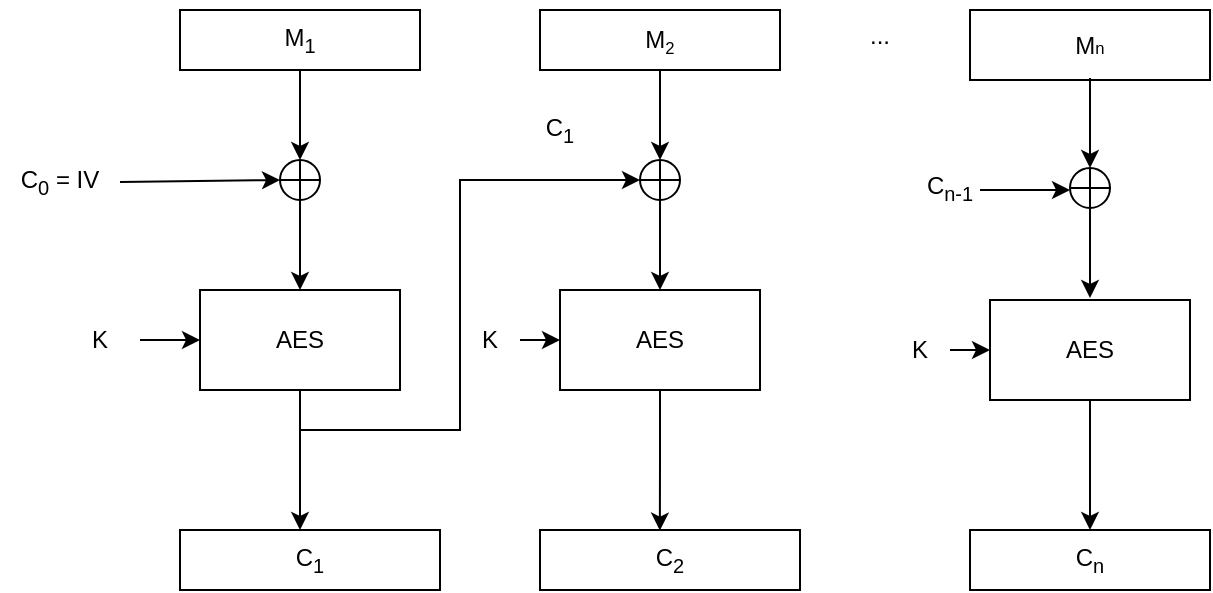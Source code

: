 <mxfile version="22.1.7" type="device" pages="2">
  <diagram name="Encrypt" id="o71IDkHV3ZvDwMHHaNhy">
    <mxGraphModel dx="837" dy="753" grid="1" gridSize="10" guides="1" tooltips="1" connect="1" arrows="1" fold="1" page="1" pageScale="1" pageWidth="850" pageHeight="1100" math="0" shadow="0">
      <root>
        <mxCell id="0" />
        <mxCell id="1" parent="0" />
        <mxCell id="7T_0Ri3ZbX09s26zW6ti-1" value="M&lt;sub&gt;1&lt;/sub&gt;" style="rounded=0;whiteSpace=wrap;html=1;" parent="1" vertex="1">
          <mxGeometry x="110" y="80" width="120" height="30" as="geometry" />
        </mxCell>
        <mxCell id="7T_0Ri3ZbX09s26zW6ti-2" value="M&lt;span style=&quot;font-size: 10px;&quot;&gt;&lt;sub&gt;2&lt;/sub&gt;&lt;/span&gt;" style="rounded=0;whiteSpace=wrap;html=1;" parent="1" vertex="1">
          <mxGeometry x="290" y="80" width="120" height="30" as="geometry" />
        </mxCell>
        <mxCell id="7T_0Ri3ZbX09s26zW6ti-3" value="M&lt;span style=&quot;font-size: 8.333px;&quot;&gt;n&lt;/span&gt;" style="rounded=0;whiteSpace=wrap;html=1;" parent="1" vertex="1">
          <mxGeometry x="505" y="80" width="120" height="35" as="geometry" />
        </mxCell>
        <mxCell id="7T_0Ri3ZbX09s26zW6ti-4" value="..." style="text;html=1;strokeColor=none;fillColor=none;align=center;verticalAlign=middle;whiteSpace=wrap;rounded=0;" parent="1" vertex="1">
          <mxGeometry x="430" y="75" width="60" height="35" as="geometry" />
        </mxCell>
        <mxCell id="7T_0Ri3ZbX09s26zW6ti-14" value="C&lt;sub&gt;0&lt;/sub&gt; = IV" style="text;html=1;strokeColor=none;fillColor=none;align=center;verticalAlign=middle;whiteSpace=wrap;rounded=0;" parent="1" vertex="1">
          <mxGeometry x="20" y="151" width="60" height="30" as="geometry" />
        </mxCell>
        <mxCell id="7T_0Ri3ZbX09s26zW6ti-15" value="" style="verticalLabelPosition=bottom;verticalAlign=top;html=1;shape=mxgraph.flowchart.summing_function;" parent="1" vertex="1">
          <mxGeometry x="160" y="155" width="20" height="20" as="geometry" />
        </mxCell>
        <mxCell id="7T_0Ri3ZbX09s26zW6ti-45" style="edgeStyle=orthogonalEdgeStyle;rounded=0;orthogonalLoop=1;jettySize=auto;html=1;" parent="1" source="7T_0Ri3ZbX09s26zW6ti-16" target="7T_0Ri3ZbX09s26zW6ti-41" edge="1">
          <mxGeometry relative="1" as="geometry">
            <Array as="points">
              <mxPoint x="170" y="320" />
              <mxPoint x="170" y="320" />
            </Array>
          </mxGeometry>
        </mxCell>
        <mxCell id="7T_0Ri3ZbX09s26zW6ti-16" value="AES" style="rounded=0;whiteSpace=wrap;html=1;" parent="1" vertex="1">
          <mxGeometry x="120" y="220" width="100" height="50" as="geometry" />
        </mxCell>
        <mxCell id="7T_0Ri3ZbX09s26zW6ti-18" value="" style="endArrow=classic;html=1;rounded=0;exitX=1;exitY=0.5;exitDx=0;exitDy=0;entryX=0;entryY=0.5;entryDx=0;entryDy=0;entryPerimeter=0;" parent="1" source="7T_0Ri3ZbX09s26zW6ti-14" target="7T_0Ri3ZbX09s26zW6ti-15" edge="1">
          <mxGeometry width="50" height="50" relative="1" as="geometry">
            <mxPoint x="270" y="200" as="sourcePoint" />
            <mxPoint x="320" y="150" as="targetPoint" />
          </mxGeometry>
        </mxCell>
        <mxCell id="7T_0Ri3ZbX09s26zW6ti-19" value="" style="endArrow=classic;html=1;rounded=0;exitX=0.5;exitY=1;exitDx=0;exitDy=0;entryX=0.5;entryY=0;entryDx=0;entryDy=0;entryPerimeter=0;" parent="1" source="7T_0Ri3ZbX09s26zW6ti-1" target="7T_0Ri3ZbX09s26zW6ti-15" edge="1">
          <mxGeometry width="50" height="50" relative="1" as="geometry">
            <mxPoint x="270" y="200" as="sourcePoint" />
            <mxPoint x="320" y="150" as="targetPoint" />
          </mxGeometry>
        </mxCell>
        <mxCell id="7T_0Ri3ZbX09s26zW6ti-20" value="" style="endArrow=classic;html=1;rounded=0;entryX=0;entryY=0.5;entryDx=0;entryDy=0;" parent="1" edge="1">
          <mxGeometry width="50" height="50" relative="1" as="geometry">
            <mxPoint x="90" y="245" as="sourcePoint" />
            <mxPoint x="120" y="245" as="targetPoint" />
          </mxGeometry>
        </mxCell>
        <mxCell id="7T_0Ri3ZbX09s26zW6ti-21" value="K" style="text;html=1;strokeColor=none;fillColor=none;align=center;verticalAlign=middle;whiteSpace=wrap;rounded=0;" parent="1" vertex="1">
          <mxGeometry x="50" y="230" width="40" height="30" as="geometry" />
        </mxCell>
        <mxCell id="7T_0Ri3ZbX09s26zW6ti-22" value="" style="endArrow=classic;html=1;rounded=0;exitX=0.5;exitY=1;exitDx=0;exitDy=0;exitPerimeter=0;entryX=0.5;entryY=0;entryDx=0;entryDy=0;" parent="1" source="7T_0Ri3ZbX09s26zW6ti-15" target="7T_0Ri3ZbX09s26zW6ti-16" edge="1">
          <mxGeometry width="50" height="50" relative="1" as="geometry">
            <mxPoint x="270" y="200" as="sourcePoint" />
            <mxPoint x="320" y="150" as="targetPoint" />
          </mxGeometry>
        </mxCell>
        <mxCell id="7T_0Ri3ZbX09s26zW6ti-46" style="edgeStyle=orthogonalEdgeStyle;rounded=0;orthogonalLoop=1;jettySize=auto;html=1;entryX=0.461;entryY=0.01;entryDx=0;entryDy=0;entryPerimeter=0;" parent="1" source="7T_0Ri3ZbX09s26zW6ti-24" target="7T_0Ri3ZbX09s26zW6ti-42" edge="1">
          <mxGeometry relative="1" as="geometry" />
        </mxCell>
        <mxCell id="7T_0Ri3ZbX09s26zW6ti-24" value="AES" style="rounded=0;whiteSpace=wrap;html=1;" parent="1" vertex="1">
          <mxGeometry x="300" y="220" width="100" height="50" as="geometry" />
        </mxCell>
        <mxCell id="7T_0Ri3ZbX09s26zW6ti-47" style="edgeStyle=orthogonalEdgeStyle;rounded=0;orthogonalLoop=1;jettySize=auto;html=1;entryX=0.5;entryY=0;entryDx=0;entryDy=0;" parent="1" source="7T_0Ri3ZbX09s26zW6ti-25" target="7T_0Ri3ZbX09s26zW6ti-43" edge="1">
          <mxGeometry relative="1" as="geometry" />
        </mxCell>
        <mxCell id="7T_0Ri3ZbX09s26zW6ti-25" value="AES" style="rounded=0;whiteSpace=wrap;html=1;" parent="1" vertex="1">
          <mxGeometry x="515" y="225" width="100" height="50" as="geometry" />
        </mxCell>
        <mxCell id="7T_0Ri3ZbX09s26zW6ti-26" value="K" style="text;html=1;strokeColor=none;fillColor=none;align=center;verticalAlign=middle;whiteSpace=wrap;rounded=0;" parent="1" vertex="1">
          <mxGeometry x="250" y="230" width="30" height="30" as="geometry" />
        </mxCell>
        <mxCell id="7T_0Ri3ZbX09s26zW6ti-27" value="K" style="text;html=1;strokeColor=none;fillColor=none;align=center;verticalAlign=middle;whiteSpace=wrap;rounded=0;" parent="1" vertex="1">
          <mxGeometry x="460" y="235" width="40" height="30" as="geometry" />
        </mxCell>
        <mxCell id="7T_0Ri3ZbX09s26zW6ti-28" value="" style="endArrow=classic;html=1;rounded=0;entryX=0;entryY=0.5;entryDx=0;entryDy=0;" parent="1" target="7T_0Ri3ZbX09s26zW6ti-24" edge="1">
          <mxGeometry width="50" height="50" relative="1" as="geometry">
            <mxPoint x="280" y="245" as="sourcePoint" />
            <mxPoint x="280" y="150" as="targetPoint" />
          </mxGeometry>
        </mxCell>
        <mxCell id="7T_0Ri3ZbX09s26zW6ti-29" value="" style="endArrow=classic;html=1;rounded=0;exitX=1;exitY=0.5;exitDx=0;exitDy=0;" parent="1" target="7T_0Ri3ZbX09s26zW6ti-25" edge="1">
          <mxGeometry width="50" height="50" relative="1" as="geometry">
            <mxPoint x="495" y="250" as="sourcePoint" />
            <mxPoint x="225" y="283" as="targetPoint" />
          </mxGeometry>
        </mxCell>
        <mxCell id="7T_0Ri3ZbX09s26zW6ti-38" value="" style="group" parent="1" vertex="1" connectable="0">
          <mxGeometry x="340" y="110" width="20" height="110" as="geometry" />
        </mxCell>
        <mxCell id="7T_0Ri3ZbX09s26zW6ti-35" value="" style="endArrow=classic;html=1;rounded=0;exitX=0.5;exitY=1;exitDx=0;exitDy=0;entryX=0.5;entryY=0;entryDx=0;entryDy=0;entryPerimeter=0;" parent="7T_0Ri3ZbX09s26zW6ti-38" target="7T_0Ri3ZbX09s26zW6ti-36" edge="1">
          <mxGeometry width="50" height="50" relative="1" as="geometry">
            <mxPoint x="10" as="sourcePoint" />
            <mxPoint x="160" y="40" as="targetPoint" />
          </mxGeometry>
        </mxCell>
        <mxCell id="7T_0Ri3ZbX09s26zW6ti-36" value="" style="verticalLabelPosition=bottom;verticalAlign=top;html=1;shape=mxgraph.flowchart.summing_function;" parent="7T_0Ri3ZbX09s26zW6ti-38" vertex="1">
          <mxGeometry y="45" width="20" height="20" as="geometry" />
        </mxCell>
        <mxCell id="7T_0Ri3ZbX09s26zW6ti-37" value="" style="endArrow=classic;html=1;rounded=0;exitX=0.5;exitY=1;exitDx=0;exitDy=0;exitPerimeter=0;entryX=0.5;entryY=0;entryDx=0;entryDy=0;" parent="7T_0Ri3ZbX09s26zW6ti-38" source="7T_0Ri3ZbX09s26zW6ti-36" edge="1">
          <mxGeometry width="50" height="50" relative="1" as="geometry">
            <mxPoint x="110" y="90" as="sourcePoint" />
            <mxPoint x="10" y="110" as="targetPoint" />
          </mxGeometry>
        </mxCell>
        <mxCell id="7T_0Ri3ZbX09s26zW6ti-41" value="C&lt;sub&gt;1&lt;/sub&gt;" style="rounded=0;whiteSpace=wrap;html=1;" parent="1" vertex="1">
          <mxGeometry x="110" y="340" width="130" height="30" as="geometry" />
        </mxCell>
        <mxCell id="7T_0Ri3ZbX09s26zW6ti-42" value="C&lt;sub&gt;2&lt;/sub&gt;" style="rounded=0;whiteSpace=wrap;html=1;" parent="1" vertex="1">
          <mxGeometry x="290" y="340" width="130" height="30" as="geometry" />
        </mxCell>
        <mxCell id="7T_0Ri3ZbX09s26zW6ti-43" value="C&lt;sub&gt;n&lt;/sub&gt;" style="rounded=0;whiteSpace=wrap;html=1;" parent="1" vertex="1">
          <mxGeometry x="505" y="340" width="120" height="30" as="geometry" />
        </mxCell>
        <mxCell id="7T_0Ri3ZbX09s26zW6ti-48" value="" style="group" parent="1" vertex="1" connectable="0">
          <mxGeometry x="555" y="114" width="20" height="110" as="geometry" />
        </mxCell>
        <mxCell id="7T_0Ri3ZbX09s26zW6ti-49" value="" style="endArrow=classic;html=1;rounded=0;exitX=0.5;exitY=1;exitDx=0;exitDy=0;entryX=0.5;entryY=0;entryDx=0;entryDy=0;entryPerimeter=0;" parent="7T_0Ri3ZbX09s26zW6ti-48" target="7T_0Ri3ZbX09s26zW6ti-50" edge="1">
          <mxGeometry width="50" height="50" relative="1" as="geometry">
            <mxPoint x="10" as="sourcePoint" />
            <mxPoint x="160" y="40" as="targetPoint" />
          </mxGeometry>
        </mxCell>
        <mxCell id="7T_0Ri3ZbX09s26zW6ti-50" value="" style="verticalLabelPosition=bottom;verticalAlign=top;html=1;shape=mxgraph.flowchart.summing_function;" parent="7T_0Ri3ZbX09s26zW6ti-48" vertex="1">
          <mxGeometry y="45" width="20" height="20" as="geometry" />
        </mxCell>
        <mxCell id="7T_0Ri3ZbX09s26zW6ti-51" value="" style="endArrow=classic;html=1;rounded=0;exitX=0.5;exitY=1;exitDx=0;exitDy=0;exitPerimeter=0;entryX=0.5;entryY=0;entryDx=0;entryDy=0;" parent="7T_0Ri3ZbX09s26zW6ti-48" source="7T_0Ri3ZbX09s26zW6ti-50" edge="1">
          <mxGeometry width="50" height="50" relative="1" as="geometry">
            <mxPoint x="110" y="90" as="sourcePoint" />
            <mxPoint x="10" y="110" as="targetPoint" />
          </mxGeometry>
        </mxCell>
        <mxCell id="7T_0Ri3ZbX09s26zW6ti-55" style="edgeStyle=orthogonalEdgeStyle;rounded=0;orthogonalLoop=1;jettySize=auto;html=1;entryX=0;entryY=0.5;entryDx=0;entryDy=0;entryPerimeter=0;" parent="1" source="7T_0Ri3ZbX09s26zW6ti-16" target="7T_0Ri3ZbX09s26zW6ti-36" edge="1">
          <mxGeometry relative="1" as="geometry">
            <Array as="points">
              <mxPoint x="170" y="290" />
              <mxPoint x="250" y="290" />
              <mxPoint x="250" y="165" />
            </Array>
          </mxGeometry>
        </mxCell>
        <mxCell id="ZEX6KtnuvBcWyt1rVBs4-1" value="" style="endArrow=classic;html=1;rounded=0;" parent="1" edge="1">
          <mxGeometry width="50" height="50" relative="1" as="geometry">
            <mxPoint x="510" y="170" as="sourcePoint" />
            <mxPoint x="555" y="170" as="targetPoint" />
          </mxGeometry>
        </mxCell>
        <mxCell id="ZEX6KtnuvBcWyt1rVBs4-2" value="C&lt;sub style=&quot;border-color: var(--border-color);&quot;&gt;n-1&lt;/sub&gt;" style="text;html=1;strokeColor=none;fillColor=none;align=center;verticalAlign=middle;whiteSpace=wrap;rounded=0;" parent="1" vertex="1">
          <mxGeometry x="475" y="154" width="40" height="30" as="geometry" />
        </mxCell>
        <mxCell id="jM3uo1a4G34x2edrjBwO-1" value="C&lt;sub style=&quot;border-color: var(--border-color);&quot;&gt;1&lt;/sub&gt;" style="text;html=1;strokeColor=none;fillColor=none;align=center;verticalAlign=middle;whiteSpace=wrap;rounded=0;" vertex="1" parent="1">
          <mxGeometry x="280" y="125" width="40" height="30" as="geometry" />
        </mxCell>
      </root>
    </mxGraphModel>
  </diagram>
  <diagram id="V-0V9B5wcuyhwd2LUnUV" name="Decrypt">
    <mxGraphModel dx="837" dy="753" grid="1" gridSize="10" guides="1" tooltips="1" connect="1" arrows="1" fold="1" page="1" pageScale="1" pageWidth="850" pageHeight="1100" math="0" shadow="0">
      <root>
        <mxCell id="0" />
        <mxCell id="1" parent="0" />
        <mxCell id="fG_Hg0KZ-a5OGt1LmFdi-1" style="edgeStyle=orthogonalEdgeStyle;rounded=0;orthogonalLoop=1;jettySize=auto;html=1;" parent="1" target="fG_Hg0KZ-a5OGt1LmFdi-5" edge="1">
          <mxGeometry relative="1" as="geometry">
            <mxPoint x="240" y="160" as="sourcePoint" />
          </mxGeometry>
        </mxCell>
        <mxCell id="fG_Hg0KZ-a5OGt1LmFdi-2" style="edgeStyle=orthogonalEdgeStyle;rounded=0;orthogonalLoop=1;jettySize=auto;html=1;entryX=0.5;entryY=0;entryDx=0;entryDy=0;" parent="1" target="fG_Hg0KZ-a5OGt1LmFdi-10" edge="1">
          <mxGeometry relative="1" as="geometry">
            <mxPoint x="420" y="160" as="sourcePoint" />
          </mxGeometry>
        </mxCell>
        <mxCell id="fG_Hg0KZ-a5OGt1LmFdi-3" style="edgeStyle=orthogonalEdgeStyle;rounded=0;orthogonalLoop=1;jettySize=auto;html=1;" parent="1" target="fG_Hg0KZ-a5OGt1LmFdi-11" edge="1">
          <mxGeometry relative="1" as="geometry">
            <mxPoint x="644" y="165" as="sourcePoint" />
          </mxGeometry>
        </mxCell>
        <mxCell id="fG_Hg0KZ-a5OGt1LmFdi-4" value="" style="verticalLabelPosition=bottom;verticalAlign=top;html=1;shape=mxgraph.flowchart.summing_function;" parent="1" vertex="1">
          <mxGeometry x="230" y="335" width="20" height="20" as="geometry" />
        </mxCell>
        <mxCell id="fG_Hg0KZ-a5OGt1LmFdi-5" value="AES" style="rounded=0;whiteSpace=wrap;html=1;" parent="1" vertex="1">
          <mxGeometry x="190" y="240" width="100" height="50" as="geometry" />
        </mxCell>
        <mxCell id="fG_Hg0KZ-a5OGt1LmFdi-6" value="" style="endArrow=classic;html=1;rounded=0;exitX=0.5;exitY=1;exitDx=0;exitDy=0;entryX=0.5;entryY=0;entryDx=0;entryDy=0;entryPerimeter=0;" parent="1" target="fG_Hg0KZ-a5OGt1LmFdi-4" edge="1">
          <mxGeometry width="50" height="50" relative="1" as="geometry">
            <mxPoint x="240" y="290" as="sourcePoint" />
            <mxPoint x="390" y="330" as="targetPoint" />
          </mxGeometry>
        </mxCell>
        <mxCell id="fG_Hg0KZ-a5OGt1LmFdi-7" value="" style="endArrow=classic;html=1;rounded=0;exitX=1;exitY=0.5;exitDx=0;exitDy=0;entryX=0;entryY=0.5;entryDx=0;entryDy=0;" parent="1" edge="1">
          <mxGeometry width="50" height="50" relative="1" as="geometry">
            <mxPoint x="130" y="264.58" as="sourcePoint" />
            <mxPoint x="190" y="265" as="targetPoint" />
          </mxGeometry>
        </mxCell>
        <mxCell id="fG_Hg0KZ-a5OGt1LmFdi-8" value="K" style="text;html=1;strokeColor=none;fillColor=none;align=center;verticalAlign=middle;whiteSpace=wrap;rounded=0;" parent="1" vertex="1">
          <mxGeometry x="80" y="250" width="60" height="30" as="geometry" />
        </mxCell>
        <mxCell id="fG_Hg0KZ-a5OGt1LmFdi-9" value="" style="endArrow=classic;html=1;rounded=0;exitX=0.5;exitY=1;exitDx=0;exitDy=0;exitPerimeter=0;entryX=0.5;entryY=0;entryDx=0;entryDy=0;" parent="1" source="fG_Hg0KZ-a5OGt1LmFdi-4" edge="1">
          <mxGeometry width="50" height="50" relative="1" as="geometry">
            <mxPoint x="340" y="380" as="sourcePoint" />
            <mxPoint x="240" y="400" as="targetPoint" />
          </mxGeometry>
        </mxCell>
        <mxCell id="fG_Hg0KZ-a5OGt1LmFdi-10" value="AES" style="rounded=0;whiteSpace=wrap;html=1;" parent="1" vertex="1">
          <mxGeometry x="370" y="240" width="100" height="50" as="geometry" />
        </mxCell>
        <mxCell id="fG_Hg0KZ-a5OGt1LmFdi-11" value="AES" style="rounded=0;whiteSpace=wrap;html=1;" parent="1" vertex="1">
          <mxGeometry x="594" y="245" width="100" height="50" as="geometry" />
        </mxCell>
        <mxCell id="fG_Hg0KZ-a5OGt1LmFdi-12" value="K" style="text;html=1;strokeColor=none;fillColor=none;align=center;verticalAlign=middle;whiteSpace=wrap;rounded=0;" parent="1" vertex="1">
          <mxGeometry x="320" y="250" width="30" height="30" as="geometry" />
        </mxCell>
        <mxCell id="fG_Hg0KZ-a5OGt1LmFdi-13" value="K" style="text;html=1;strokeColor=none;fillColor=none;align=center;verticalAlign=middle;whiteSpace=wrap;rounded=0;" parent="1" vertex="1">
          <mxGeometry x="539" y="255" width="40" height="30" as="geometry" />
        </mxCell>
        <mxCell id="fG_Hg0KZ-a5OGt1LmFdi-14" value="" style="endArrow=classic;html=1;rounded=0;entryX=0;entryY=0.5;entryDx=0;entryDy=0;" parent="1" target="fG_Hg0KZ-a5OGt1LmFdi-10" edge="1">
          <mxGeometry width="50" height="50" relative="1" as="geometry">
            <mxPoint x="350" y="265" as="sourcePoint" />
            <mxPoint x="350" y="170" as="targetPoint" />
          </mxGeometry>
        </mxCell>
        <mxCell id="fG_Hg0KZ-a5OGt1LmFdi-15" value="" style="endArrow=classic;html=1;rounded=0;exitX=1;exitY=0.5;exitDx=0;exitDy=0;" parent="1" target="fG_Hg0KZ-a5OGt1LmFdi-11" edge="1">
          <mxGeometry width="50" height="50" relative="1" as="geometry">
            <mxPoint x="574" y="270" as="sourcePoint" />
            <mxPoint x="304" y="303" as="targetPoint" />
          </mxGeometry>
        </mxCell>
        <mxCell id="fG_Hg0KZ-a5OGt1LmFdi-16" value="M&lt;sub&gt;1&lt;/sub&gt;" style="rounded=0;whiteSpace=wrap;html=1;" parent="1" vertex="1">
          <mxGeometry x="180" y="405" width="120" height="30" as="geometry" />
        </mxCell>
        <mxCell id="fG_Hg0KZ-a5OGt1LmFdi-17" value="M&lt;sub&gt;2&lt;/sub&gt;" style="rounded=0;whiteSpace=wrap;html=1;" parent="1" vertex="1">
          <mxGeometry x="360" y="405" width="120" height="30" as="geometry" />
        </mxCell>
        <mxCell id="fG_Hg0KZ-a5OGt1LmFdi-18" value="M&lt;sub&gt;n&lt;/sub&gt;" style="rounded=0;whiteSpace=wrap;html=1;" parent="1" vertex="1">
          <mxGeometry x="584" y="405" width="120" height="30" as="geometry" />
        </mxCell>
        <mxCell id="fG_Hg0KZ-a5OGt1LmFdi-19" value="" style="endArrow=classic;html=1;rounded=0;exitX=0.5;exitY=1;exitDx=0;exitDy=0;entryX=0.5;entryY=0;entryDx=0;entryDy=0;entryPerimeter=0;" parent="1" target="fG_Hg0KZ-a5OGt1LmFdi-20" edge="1">
          <mxGeometry width="50" height="50" relative="1" as="geometry">
            <mxPoint x="420" y="290" as="sourcePoint" />
            <mxPoint x="570" y="330" as="targetPoint" />
          </mxGeometry>
        </mxCell>
        <mxCell id="fG_Hg0KZ-a5OGt1LmFdi-20" value="" style="verticalLabelPosition=bottom;verticalAlign=top;html=1;shape=mxgraph.flowchart.summing_function;" parent="1" vertex="1">
          <mxGeometry x="410" y="335" width="20" height="20" as="geometry" />
        </mxCell>
        <mxCell id="fG_Hg0KZ-a5OGt1LmFdi-21" value="" style="endArrow=classic;html=1;rounded=0;exitX=0.5;exitY=1;exitDx=0;exitDy=0;exitPerimeter=0;entryX=0.5;entryY=0;entryDx=0;entryDy=0;" parent="1" source="fG_Hg0KZ-a5OGt1LmFdi-20" edge="1">
          <mxGeometry width="50" height="50" relative="1" as="geometry">
            <mxPoint x="520" y="380" as="sourcePoint" />
            <mxPoint x="420" y="400" as="targetPoint" />
          </mxGeometry>
        </mxCell>
        <mxCell id="fG_Hg0KZ-a5OGt1LmFdi-22" value="" style="endArrow=classic;html=1;rounded=0;exitX=0.5;exitY=1;exitDx=0;exitDy=0;entryX=0.5;entryY=0;entryDx=0;entryDy=0;entryPerimeter=0;" parent="1" target="fG_Hg0KZ-a5OGt1LmFdi-23" edge="1">
          <mxGeometry width="50" height="50" relative="1" as="geometry">
            <mxPoint x="644" y="295" as="sourcePoint" />
            <mxPoint x="794" y="335" as="targetPoint" />
          </mxGeometry>
        </mxCell>
        <mxCell id="fG_Hg0KZ-a5OGt1LmFdi-23" value="" style="verticalLabelPosition=bottom;verticalAlign=top;html=1;shape=mxgraph.flowchart.summing_function;" parent="1" vertex="1">
          <mxGeometry x="634" y="340" width="20" height="20" as="geometry" />
        </mxCell>
        <mxCell id="fG_Hg0KZ-a5OGt1LmFdi-24" value="" style="endArrow=classic;html=1;rounded=0;exitX=0.5;exitY=1;exitDx=0;exitDy=0;exitPerimeter=0;entryX=0.5;entryY=0;entryDx=0;entryDy=0;" parent="1" source="fG_Hg0KZ-a5OGt1LmFdi-23" edge="1">
          <mxGeometry width="50" height="50" relative="1" as="geometry">
            <mxPoint x="744" y="385" as="sourcePoint" />
            <mxPoint x="644" y="405" as="targetPoint" />
          </mxGeometry>
        </mxCell>
        <mxCell id="fG_Hg0KZ-a5OGt1LmFdi-25" style="edgeStyle=orthogonalEdgeStyle;rounded=0;orthogonalLoop=1;jettySize=auto;html=1;entryX=0;entryY=0.5;entryDx=0;entryDy=0;entryPerimeter=0;" parent="1" target="fG_Hg0KZ-a5OGt1LmFdi-20" edge="1">
          <mxGeometry relative="1" as="geometry">
            <Array as="points">
              <mxPoint x="240" y="190" />
              <mxPoint x="320" y="190" />
              <mxPoint x="320" y="345" />
            </Array>
            <mxPoint x="240" y="160" as="sourcePoint" />
          </mxGeometry>
        </mxCell>
        <mxCell id="fG_Hg0KZ-a5OGt1LmFdi-26" value="" style="endArrow=classic;html=1;rounded=0;" parent="1" edge="1">
          <mxGeometry width="50" height="50" relative="1" as="geometry">
            <mxPoint x="589" y="350" as="sourcePoint" />
            <mxPoint x="634" y="350" as="targetPoint" />
          </mxGeometry>
        </mxCell>
        <mxCell id="fG_Hg0KZ-a5OGt1LmFdi-27" value="C&lt;sub&gt;n-1&lt;/sub&gt;" style="text;html=1;strokeColor=none;fillColor=none;align=center;verticalAlign=middle;whiteSpace=wrap;rounded=0;" parent="1" vertex="1">
          <mxGeometry x="544" y="335" width="40" height="30" as="geometry" />
        </mxCell>
        <mxCell id="fG_Hg0KZ-a5OGt1LmFdi-28" value="C&lt;sub&gt;0&lt;/sub&gt; = IV" style="text;html=1;strokeColor=none;fillColor=none;align=center;verticalAlign=middle;whiteSpace=wrap;rounded=0;" parent="1" vertex="1">
          <mxGeometry x="90" y="330" width="60" height="30" as="geometry" />
        </mxCell>
        <mxCell id="fG_Hg0KZ-a5OGt1LmFdi-29" value="" style="endArrow=classic;html=1;rounded=0;exitX=1;exitY=0.5;exitDx=0;exitDy=0;entryX=0;entryY=0.5;entryDx=0;entryDy=0;entryPerimeter=0;" parent="1" source="fG_Hg0KZ-a5OGt1LmFdi-28" edge="1">
          <mxGeometry width="50" height="50" relative="1" as="geometry">
            <mxPoint x="340" y="380" as="sourcePoint" />
            <mxPoint x="230" y="345" as="targetPoint" />
          </mxGeometry>
        </mxCell>
        <mxCell id="fG_Hg0KZ-a5OGt1LmFdi-30" value="C&lt;sub&gt;1&lt;/sub&gt;" style="rounded=0;whiteSpace=wrap;html=1;" parent="1" vertex="1">
          <mxGeometry x="174" y="130" width="130" height="30" as="geometry" />
        </mxCell>
        <mxCell id="fG_Hg0KZ-a5OGt1LmFdi-31" value="C&lt;sub&gt;2&lt;/sub&gt;" style="rounded=0;whiteSpace=wrap;html=1;" parent="1" vertex="1">
          <mxGeometry x="354" y="130" width="130" height="30" as="geometry" />
        </mxCell>
        <mxCell id="fG_Hg0KZ-a5OGt1LmFdi-32" value="C&lt;sub&gt;n&lt;/sub&gt;" style="rounded=0;whiteSpace=wrap;html=1;" parent="1" vertex="1">
          <mxGeometry x="574" y="130" width="130" height="30" as="geometry" />
        </mxCell>
        <mxCell id="IQn8CMPKYb9RTf8P1wUh-1" value="C&lt;sub&gt;1&lt;/sub&gt;" style="text;html=1;strokeColor=none;fillColor=none;align=center;verticalAlign=middle;whiteSpace=wrap;rounded=0;" vertex="1" parent="1">
          <mxGeometry x="340" y="320" width="60" height="30" as="geometry" />
        </mxCell>
      </root>
    </mxGraphModel>
  </diagram>
</mxfile>
